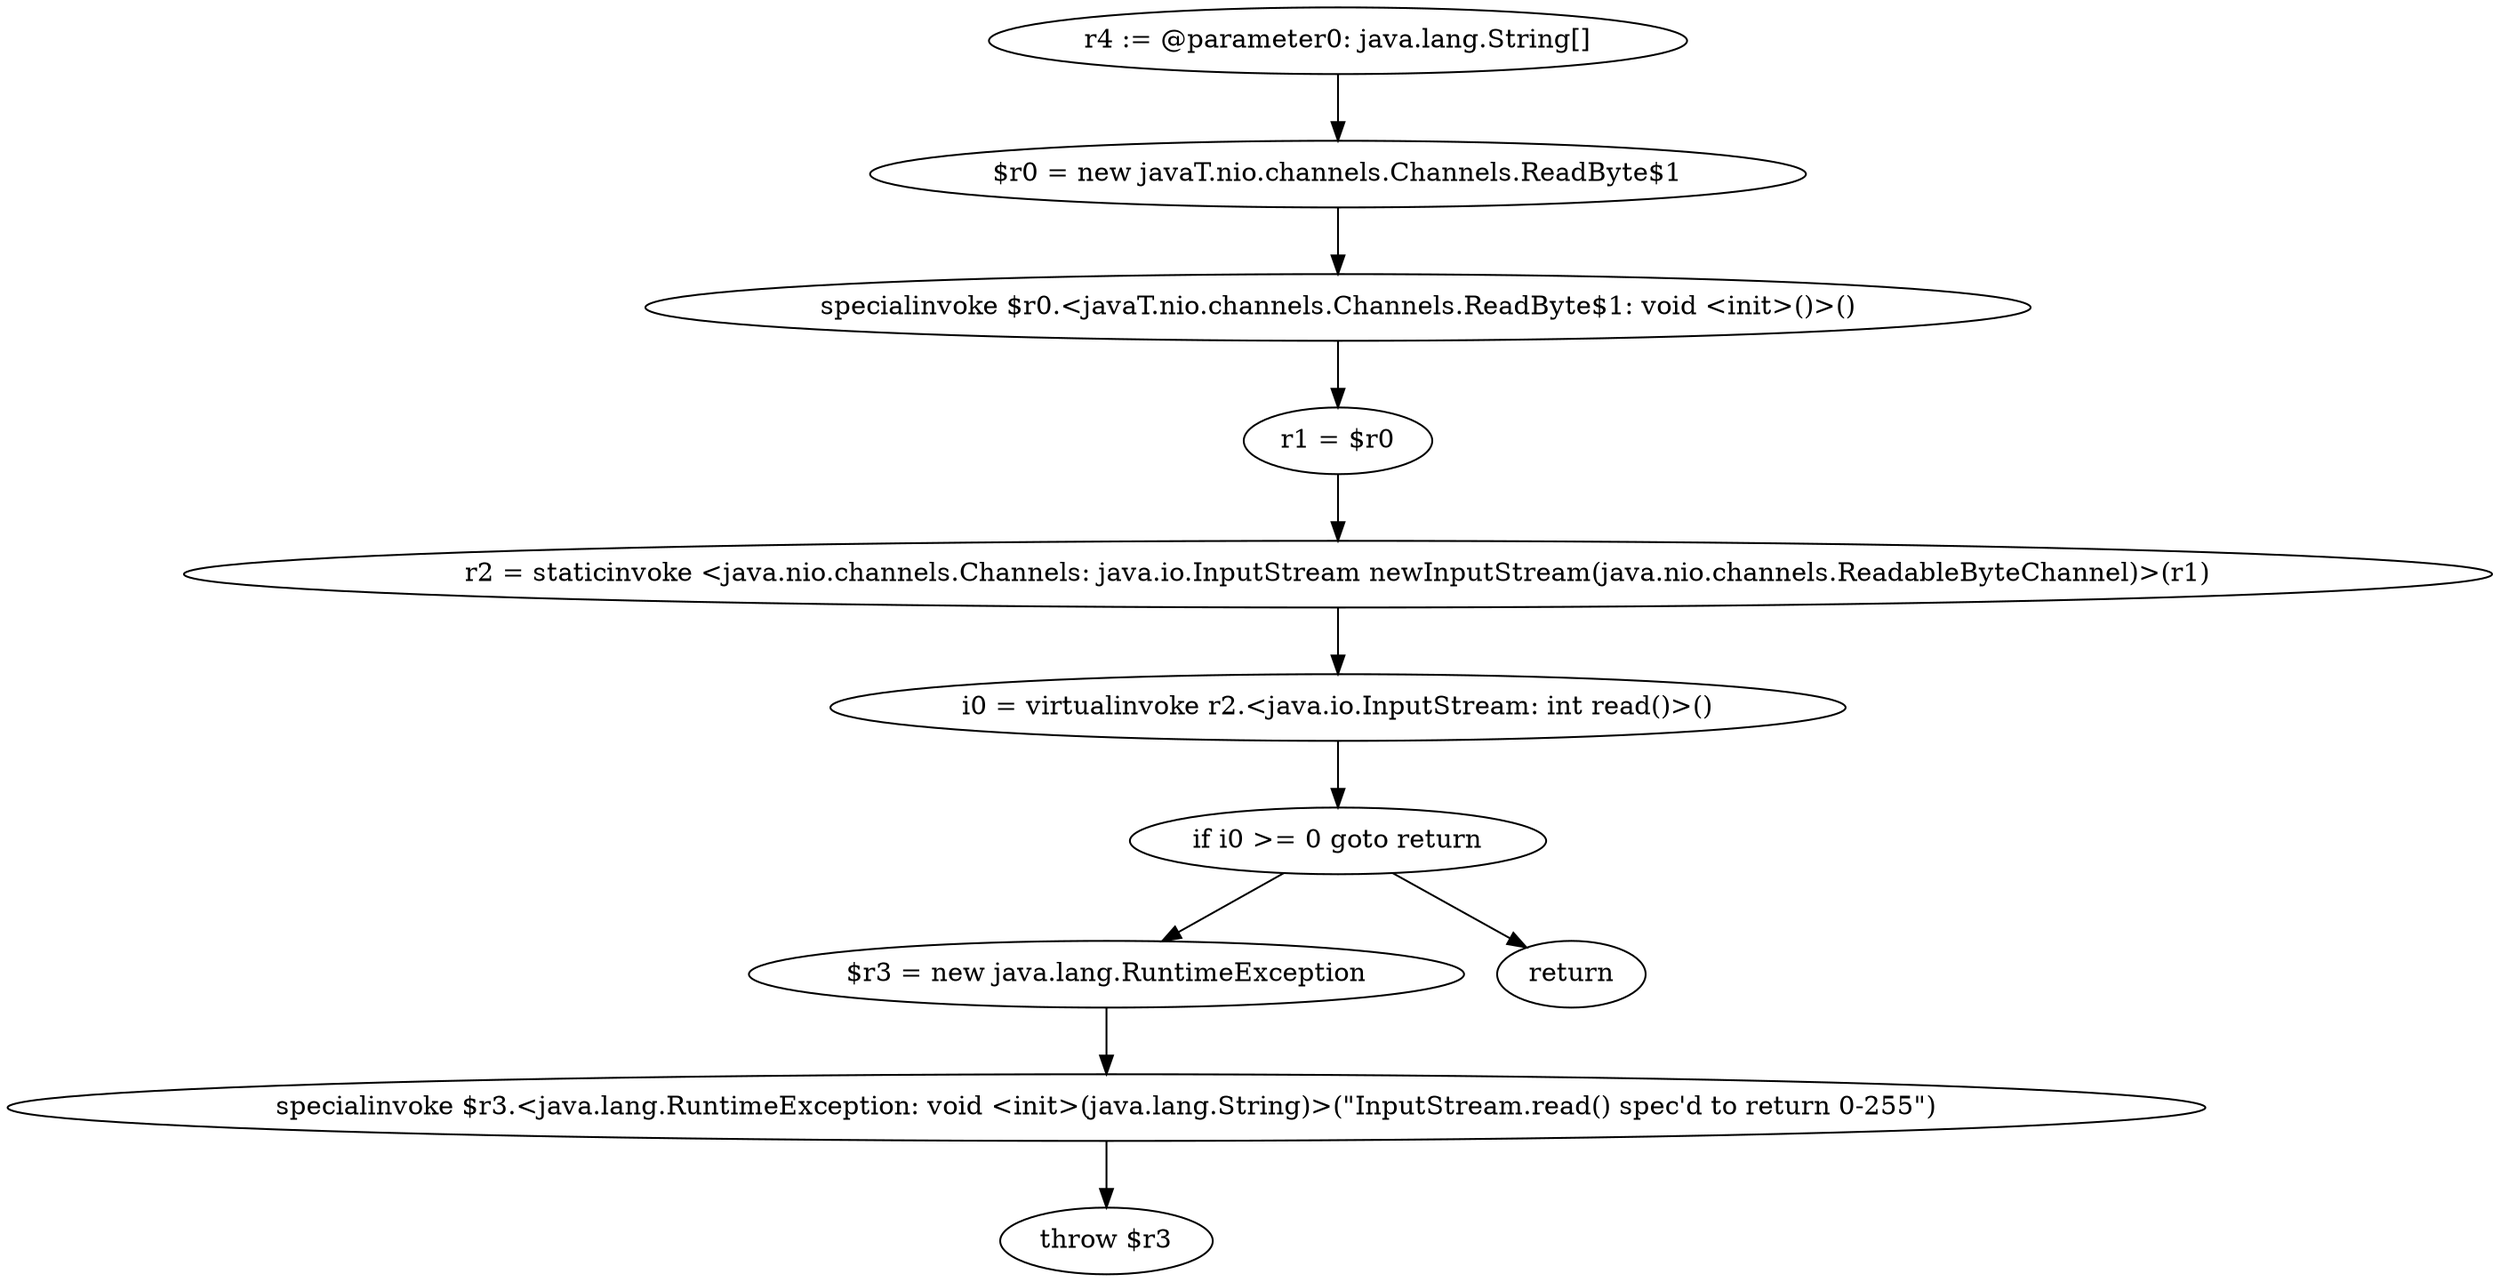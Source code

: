 digraph "unitGraph" {
    "r4 := @parameter0: java.lang.String[]"
    "$r0 = new javaT.nio.channels.Channels.ReadByte$1"
    "specialinvoke $r0.<javaT.nio.channels.Channels.ReadByte$1: void <init>()>()"
    "r1 = $r0"
    "r2 = staticinvoke <java.nio.channels.Channels: java.io.InputStream newInputStream(java.nio.channels.ReadableByteChannel)>(r1)"
    "i0 = virtualinvoke r2.<java.io.InputStream: int read()>()"
    "if i0 >= 0 goto return"
    "$r3 = new java.lang.RuntimeException"
    "specialinvoke $r3.<java.lang.RuntimeException: void <init>(java.lang.String)>(\"InputStream.read() spec\'d to return 0-255\")"
    "throw $r3"
    "return"
    "r4 := @parameter0: java.lang.String[]"->"$r0 = new javaT.nio.channels.Channels.ReadByte$1";
    "$r0 = new javaT.nio.channels.Channels.ReadByte$1"->"specialinvoke $r0.<javaT.nio.channels.Channels.ReadByte$1: void <init>()>()";
    "specialinvoke $r0.<javaT.nio.channels.Channels.ReadByte$1: void <init>()>()"->"r1 = $r0";
    "r1 = $r0"->"r2 = staticinvoke <java.nio.channels.Channels: java.io.InputStream newInputStream(java.nio.channels.ReadableByteChannel)>(r1)";
    "r2 = staticinvoke <java.nio.channels.Channels: java.io.InputStream newInputStream(java.nio.channels.ReadableByteChannel)>(r1)"->"i0 = virtualinvoke r2.<java.io.InputStream: int read()>()";
    "i0 = virtualinvoke r2.<java.io.InputStream: int read()>()"->"if i0 >= 0 goto return";
    "if i0 >= 0 goto return"->"$r3 = new java.lang.RuntimeException";
    "if i0 >= 0 goto return"->"return";
    "$r3 = new java.lang.RuntimeException"->"specialinvoke $r3.<java.lang.RuntimeException: void <init>(java.lang.String)>(\"InputStream.read() spec\'d to return 0-255\")";
    "specialinvoke $r3.<java.lang.RuntimeException: void <init>(java.lang.String)>(\"InputStream.read() spec\'d to return 0-255\")"->"throw $r3";
}
